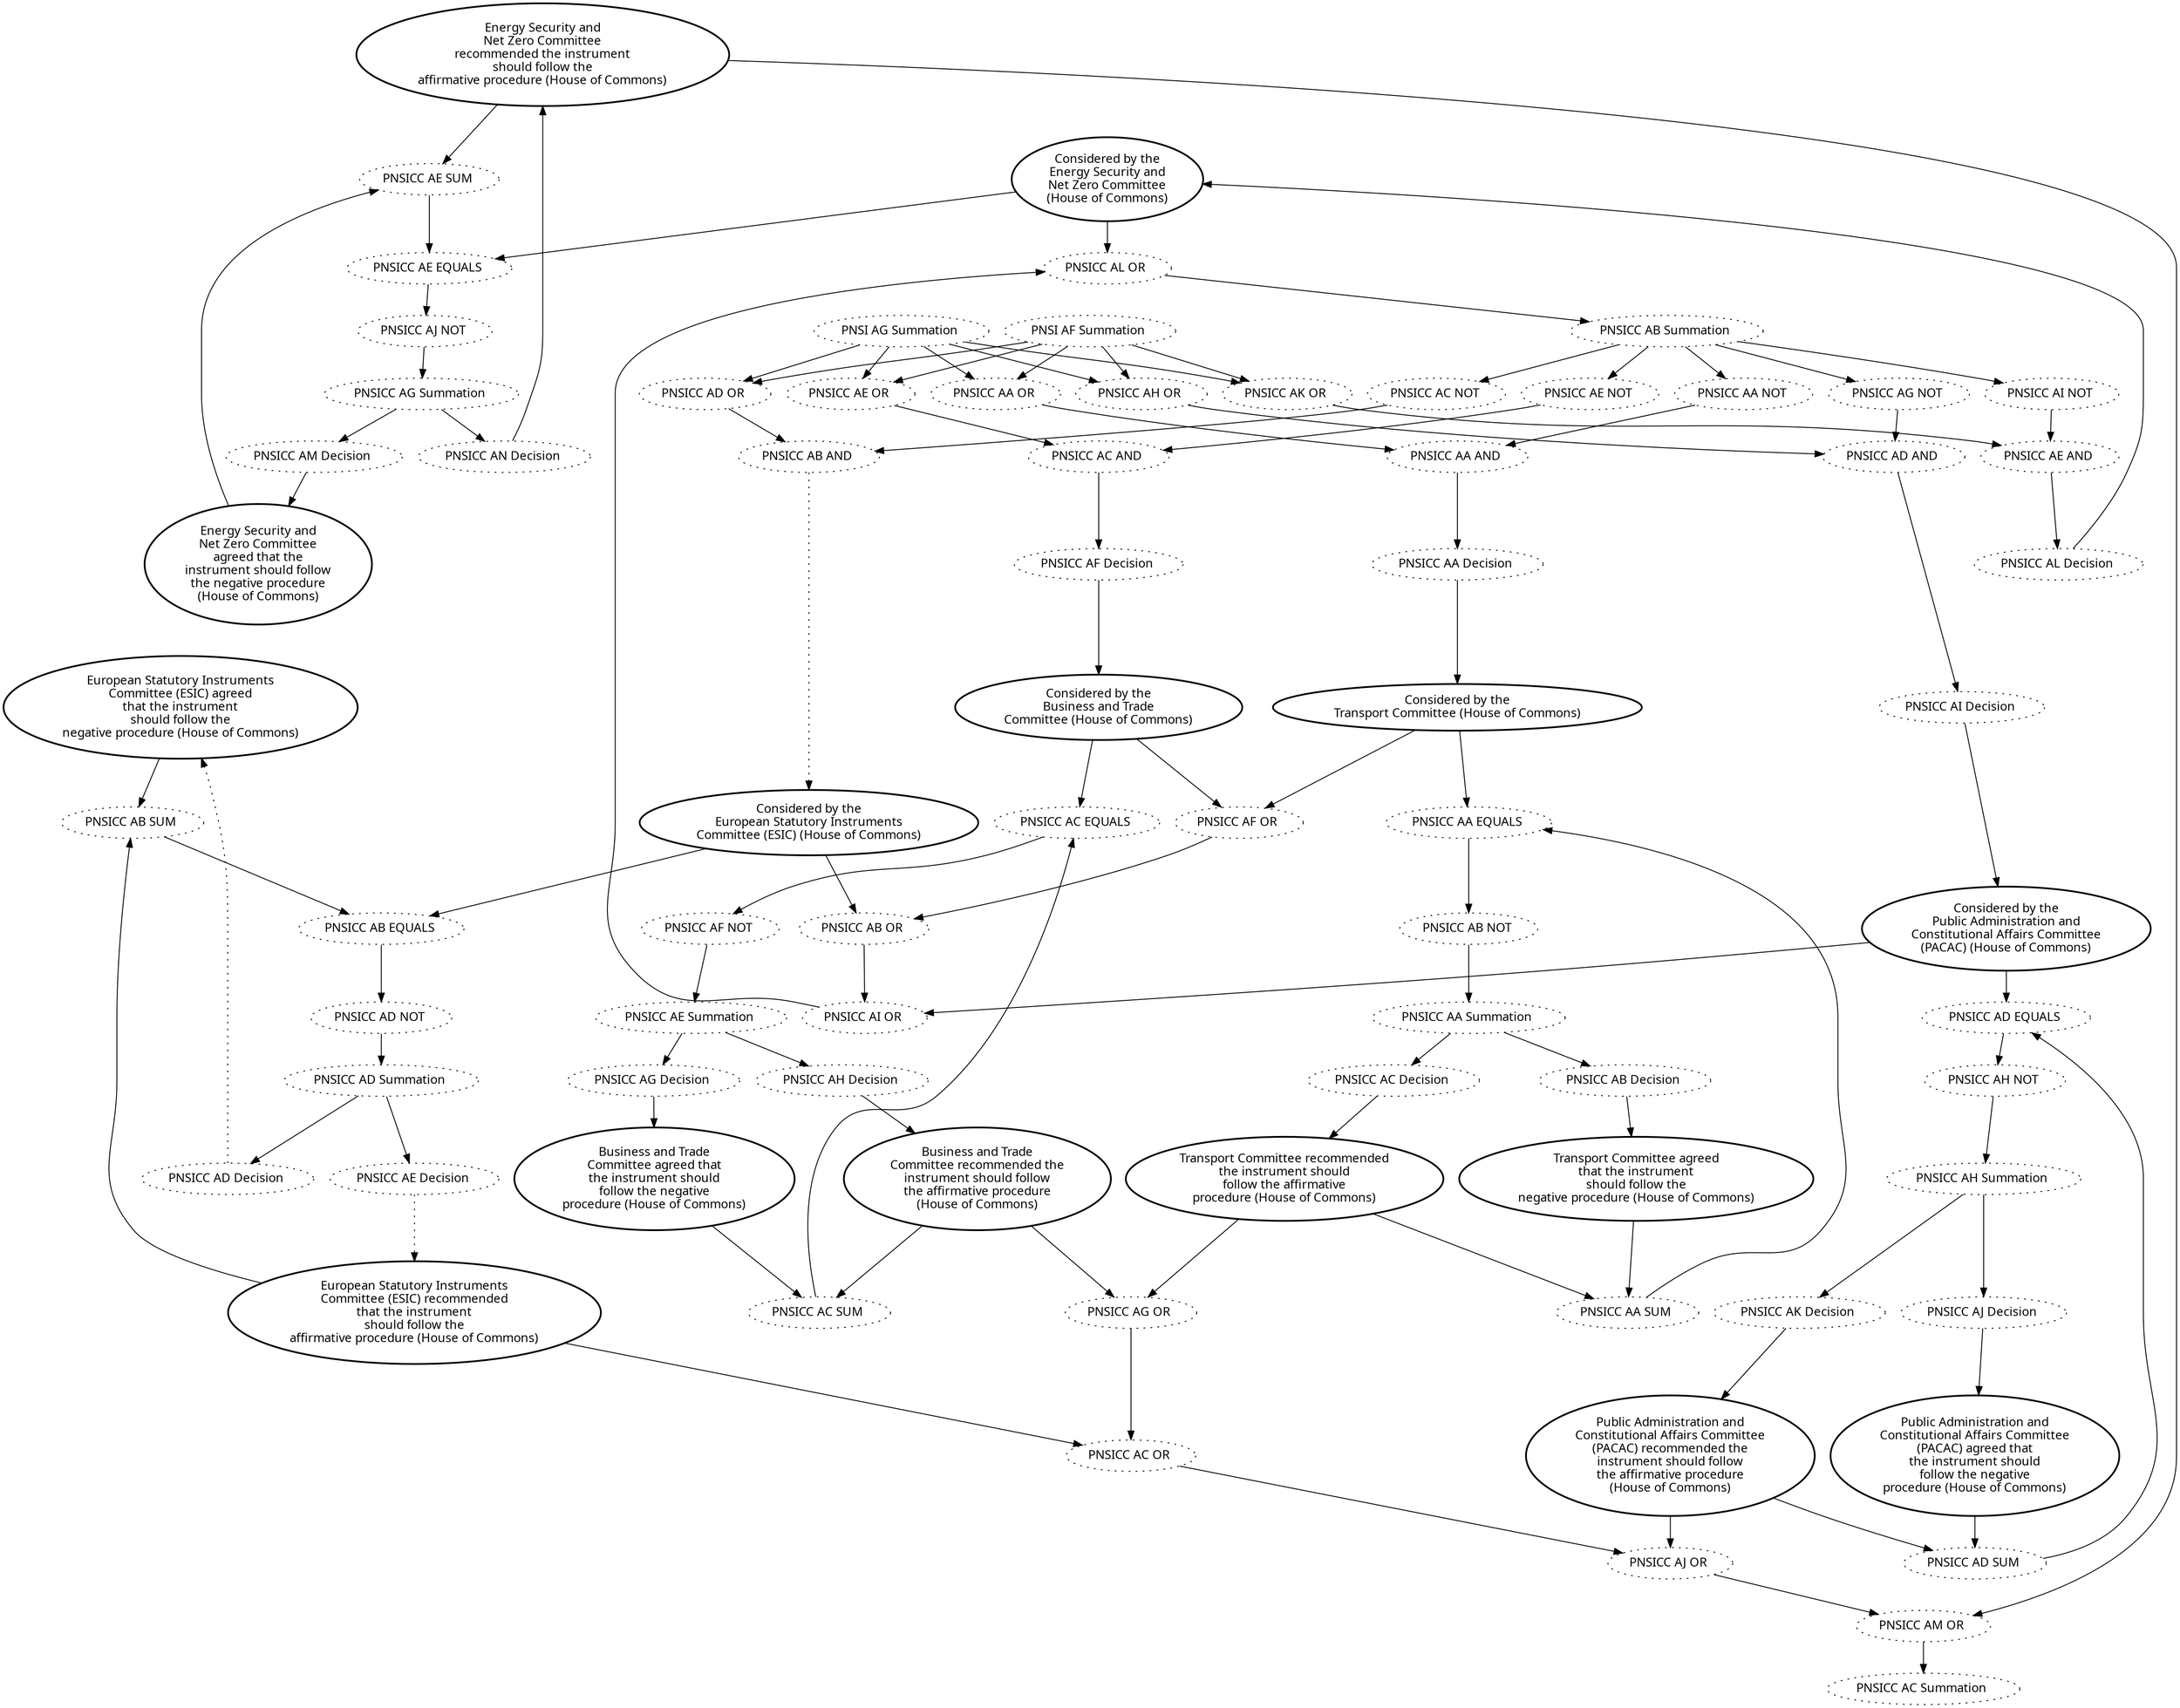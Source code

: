 digraph{graph[fontname="calibri"];node[fontname="calibri"];edge[fontname="calibri"];edge [style=solid, color=black];"65"->"3999"[label=""];edge[style=solid, color=black];edge [style=solid, color=black];"66"->"3999"[label=""];edge[style=solid, color=black];edge [style=solid, color=black];"66"->"3993"[label=""];edge[style=solid, color=black];edge [style=solid, color=black];"93"->"4000"[label=""];edge[style=solid, color=black];edge [style=solid, color=black];"93"->"3992"[label=""];edge[style=solid, color=black];edge [style=solid, color=black];"2901"->"4015"[label=""];edge[style=solid, color=black];edge [style=solid, color=black];"2901"->"4009"[label=""];edge[style=solid, color=black];edge [style=solid, color=black];"3821"->"3994"[label=""];edge[style=solid, color=black];edge [style=solid, color=black];"3821"->"3978"[label=""];edge[style=solid, color=black];edge [style=solid, color=black];"3821"->"4014"[label=""];edge[style=solid, color=black];edge [style=solid, color=black];"3821"->"4102"[label=""];edge[style=solid, color=black];edge [style=solid, color=black];"3821"->"4120"[label=""];edge[style=solid, color=black];edge [style=solid, color=black];"3822"->"3994"[label=""];edge[style=solid, color=black];edge [style=solid, color=black];"3822"->"3978"[label=""];edge[style=solid, color=black];edge [style=solid, color=black];"3822"->"4014"[label=""];edge[style=solid, color=black];edge [style=solid, color=black];"3822"->"4102"[label=""];edge[style=solid, color=black];edge [style=solid, color=black];"3822"->"4120"[label=""];edge[style=solid, color=black];edge [style=solid, color=black];"3977"->"3981"[label=""];edge[style=solid, color=black];edge [style=solid, color=black];"3978"->"3977"[label=""];edge[style=solid, color=black];edge [style=solid, color=black];"3979"->"3980"[label=""];edge[style=solid, color=black];edge [style=solid, color=black];"3980"->"3985"[label=""];edge[style=solid, color=black];edge [style=solid, color=black];"3981"->"3988"[label=""];edge[style=solid, color=black];edge [style=solid, color=black];"3982"->"3989"[label=""];edge[style=solid, color=black];edge [style=solid, color=black];"3983"->"3990"[label=""];edge[style=solid, color=black];edge [style=solid, color=black];"3984"->"3977"[label=""];edge[style=solid, color=black];edge [style=solid, color=black];"3985"->"3986"[label=""];edge[style=solid, color=black];edge [style=solid, color=black];"3986"->"3982"[label=""];edge[style=solid, color=black];edge [style=solid, color=black];"3986"->"3983"[label=""];edge[style=solid, color=black];edge [style=solid, color=black];"3987"->"3995"[label=""];edge[style=solid, color=black];edge [style=solid, color=black];"3987"->"3984"[label=""];edge[style=solid, color=black];edge [style=solid, color=black];"3987"->"4003"[label=""];edge[style=solid, color=black];edge [style=solid, color=black];"3987"->"4104"[label=""];edge[style=solid, color=black];edge [style=solid, color=black];"3987"->"4121"[label=""];edge[style=solid, color=black];edge [style=solid, color=black];"3988"->"3980"[label=""];edge[style=solid, color=black];edge [style=solid, color=black];"3988"->"4015"[label=""];edge[style=solid, color=black];edge [style=solid, color=black];"3989"->"3979"[label=""];edge[style=solid, color=black];edge [style=solid, color=black];"3990"->"3979"[label=""];edge[style=solid, color=black];edge [style=solid, color=black];"3990"->"4016"[label=""];edge[style=solid, color=black];edge [style=dotted, color=black];"3991"->"93"[label=""];edge[style=solid, color=black];edge [style=solid, color=black];"3992"->"4115"[label=""];edge[style=solid, color=black];edge [style=solid, color=black];"3993"->"4116"[label=""];edge[style=solid, color=black];edge [style=solid, color=black];"3994"->"3991"[label=""];edge[style=solid, color=black];edge [style=solid, color=black];"3995"->"3991"[label=""];edge[style=solid, color=black];edge [style=solid, color=black];"3996"->"4001"[label=""];edge[style=solid, color=black];edge [style=dotted, color=black];"3997"->"65"[label=""];edge[style=solid, color=black];edge [style=dotted, color=black];"3998"->"66"[label=""];edge[style=solid, color=black];edge [style=solid, color=black];"3999"->"4000"[label=""];edge[style=solid, color=black];edge [style=solid, color=black];"4000"->"3996"[label=""];edge[style=solid, color=black];edge [style=solid, color=black];"4001"->"3997"[label=""];edge[style=solid, color=black];edge [style=solid, color=black];"4001"->"3998"[label=""];edge[style=solid, color=black];edge [style=solid, color=black];"4003"->"4005"[label=""];edge[style=solid, color=black];edge [style=solid, color=black];"4004"->"4011"[label=""];edge[style=solid, color=black];edge [style=solid, color=black];"4005"->"4006"[label=""];edge[style=solid, color=black];edge [style=solid, color=black];"4006"->"2901"[label=""];edge[style=solid, color=black];edge [style=solid, color=black];"4007"->"4012"[label=""];edge[style=solid, color=black];edge [style=solid, color=black];"4008"->"4013"[label=""];edge[style=solid, color=black];edge [style=solid, color=black];"4009"->"4004"[label=""];edge[style=solid, color=black];edge [style=solid, color=black];"4010"->"4009"[label=""];edge[style=solid, color=black];edge [style=solid, color=black];"4011"->"4007"[label=""];edge[style=solid, color=black];edge [style=solid, color=black];"4011"->"4008"[label=""];edge[style=solid, color=black];edge [style=solid, color=black];"4012"->"4010"[label=""];edge[style=solid, color=black];edge [style=solid, color=black];"4013"->"4010"[label=""];edge[style=solid, color=black];edge [style=solid, color=black];"4013"->"4016"[label=""];edge[style=solid, color=black];edge [style=solid, color=black];"4014"->"4005"[label=""];edge[style=solid, color=black];edge [style=solid, color=black];"4015"->"3992"[label=""];edge[style=solid, color=black];edge [style=solid, color=black];"4016"->"3993"[label=""];edge[style=solid, color=black];edge [style=solid, color=black];"4102"->"4103"[label=""];edge[style=solid, color=black];edge [style=solid, color=black];"4103"->"4105"[label=""];edge[style=solid, color=black];edge [style=solid, color=black];"4104"->"4103"[label=""];edge[style=solid, color=black];edge [style=solid, color=black];"4105"->"4106"[label=""];edge[style=solid, color=black];edge [style=solid, color=black];"4106"->"4107"[label=""];edge[style=solid, color=black];edge [style=solid, color=black];"4106"->"4115"[label=""];edge[style=solid, color=black];edge [style=solid, color=black];"4107"->"4111"[label=""];edge[style=solid, color=black];edge [style=solid, color=black];"4108"->"4107"[label=""];edge[style=solid, color=black];edge [style=solid, color=black];"4109"->"4108"[label=""];edge[style=solid, color=black];edge [style=solid, color=black];"4110"->"4108"[label=""];edge[style=solid, color=black];edge [style=solid, color=black];"4110"->"4116"[label=""];edge[style=solid, color=black];edge [style=solid, color=black];"4111"->"4112"[label=""];edge[style=solid, color=black];edge [style=solid, color=black];"4112"->"4113"[label=""];edge[style=solid, color=black];edge [style=solid, color=black];"4112"->"4114"[label=""];edge[style=solid, color=black];edge [style=solid, color=black];"4113"->"4109"[label=""];edge[style=solid, color=black];edge [style=solid, color=black];"4114"->"4110"[label=""];edge[style=solid, color=black];edge [style=solid, color=black];"4115"->"4128"[label=""];edge[style=solid, color=black];edge [style=solid, color=black];"4116"->"4129"[label=""];edge[style=solid, color=black];edge [style=solid, color=black];"4117"->"4128"[label=""];edge[style=solid, color=black];edge [style=solid, color=black];"4117"->"4124"[label=""];edge[style=solid, color=black];edge [style=solid, color=black];"4118"->"4130"[label=""];edge[style=solid, color=black];edge [style=solid, color=black];"4119"->"4130"[label=""];edge[style=solid, color=black];edge [style=solid, color=black];"4119"->"4129"[label=""];edge[style=solid, color=black];edge [style=solid, color=black];"4120"->"4122"[label=""];edge[style=solid, color=black];edge [style=solid, color=black];"4121"->"4122"[label=""];edge[style=solid, color=black];edge [style=solid, color=black];"4122"->"4123"[label=""];edge[style=solid, color=black];edge [style=solid, color=black];"4123"->"4117"[label=""];edge[style=solid, color=black];edge [style=solid, color=black];"4124"->"4125"[label=""];edge[style=solid, color=black];edge [style=solid, color=black];"4125"->"4131"[label=""];edge[style=solid, color=black];edge [style=solid, color=black];"4126"->"4118"[label=""];edge[style=solid, color=black];edge [style=solid, color=black];"4127"->"4119"[label=""];edge[style=solid, color=black];edge [style=solid, color=black];"4128"->"3987"[label=""];edge[style=solid, color=black];edge [style=solid, color=black];"4129"->"4002"[label=""];edge[style=solid, color=black];edge [style=solid, color=black];"4130"->"4124"[label=""];edge[style=solid, color=black];edge [style=solid, color=black];"4131"->"4126"[label=""];edge[style=solid, color=black];edge [style=solid, color=black];"4131"->"4127"[label=""];edge[style=solid, color=black];"65" [label="European Statutory Instruments\nCommittee (ESIC) agreed\nthat the instrument\nshould follow the\nnegative procedure (House of Commons)", style=bold];"66" [label="European Statutory Instruments\nCommittee (ESIC) recommended\nthat the instrument\nshould follow the\naffirmative procedure (House of Commons)", style=bold];"93" [label="Considered by the\nEuropean Statutory Instruments\nCommittee (ESIC) (House of Commons)", style=bold];"2901" [label="Considered by the\nBusiness and Trade\nCommittee (House of Commons)", style=bold];"3821" [label="PNSI AF Summation ", style=dotted];"3822" [label="PNSI AG Summation ", style=dotted];"3977" [label="PNSICC AA AND ", style=dotted];"3978" [label="PNSICC AA OR ", style=dotted];"3979" [label="PNSICC AA SUM ", style=dotted];"3980" [label="PNSICC AA EQUALS ", style=dotted];"3981" [label="PNSICC AA Decision ", style=dotted];"3982" [label="PNSICC AB Decision ", style=dotted];"3983" [label="PNSICC AC Decision ", style=dotted];"3984" [label="PNSICC AA NOT ", style=dotted];"3985" [label="PNSICC AB NOT ", style=dotted];"3986" [label="PNSICC AA Summation ", style=dotted];"3987" [label="PNSICC AB Summation ", style=dotted];"3988" [label="Considered by the\nTransport Committee (House of Commons)", style=bold];"3989" [label="Transport Committee agreed\nthat the instrument\nshould follow the\nnegative procedure (House of Commons)", style=bold];"3990" [label="Transport Committee recommended\nthe instrument should\nfollow the affirmative\nprocedure (House of Commons)", style=bold];"3991" [label="PNSICC AB AND ", style=dotted];"3992" [label="PNSICC AB OR ", style=dotted];"3993" [label="PNSICC AC OR ", style=dotted];"3994" [label="PNSICC AD OR ", style=dotted];"3995" [label="PNSICC AC NOT ", style=dotted];"3996" [label="PNSICC AD NOT ", style=dotted];"3997" [label="PNSICC AD Decision ", style=dotted];"3998" [label="PNSICC AE Decision ", style=dotted];"3999" [label="PNSICC AB SUM ", style=dotted];"4000" [label="PNSICC AB EQUALS ", style=dotted];"4001" [label="PNSICC AD Summation ", style=dotted];"4003" [label="PNSICC AE NOT ", style=dotted];"4004" [label="PNSICC AF NOT ", style=dotted];"4005" [label="PNSICC AC AND ", style=dotted];"4006" [label="PNSICC AF Decision ", style=dotted];"4007" [label="PNSICC AG Decision ", style=dotted];"4008" [label="PNSICC AH Decision ", style=dotted];"4009" [label="PNSICC AC EQUALS ", style=dotted];"4010" [label="PNSICC AC SUM ", style=dotted];"4011" [label="PNSICC AE Summation ", style=dotted];"4012" [label="Business and Trade\nCommittee agreed that\nthe instrument should\nfollow the negative\nprocedure (House of Commons)", style=bold];"4013" [label="Business and Trade\nCommittee recommended the\ninstrument should follow\nthe affirmative procedure\n(House of Commons)", style=bold];"4014" [label="PNSICC AE OR ", style=dotted];"4015" [label="PNSICC AF OR ", style=dotted];"4016" [label="PNSICC AG OR ", style=dotted];"4102" [label="PNSICC AH OR ", style=dotted];"4103" [label="PNSICC AD AND ", style=dotted];"4104" [label="PNSICC AG NOT ", style=dotted];"4105" [label="PNSICC AI Decision ", style=dotted];"4106" [label="Considered by the\nPublic Administration and\nConstitutional Affairs Committee\n(PACAC) (House of Commons)", style=bold];"4107" [label="PNSICC AD EQUALS ", style=dotted];"4108" [label="PNSICC AD SUM ", style=dotted];"4109" [label="Public Administration and\nConstitutional Affairs Committee\n(PACAC) agreed that\nthe instrument should\nfollow the negative\nprocedure (House of Commons)", style=bold];"4110" [label="Public Administration and\nConstitutional Affairs Committee\n(PACAC) recommended the\ninstrument should follow\nthe affirmative procedure\n(House of Commons)", style=bold];"4111" [label="PNSICC AH NOT ", style=dotted];"4112" [label="PNSICC AH Summation ", style=dotted];"4113" [label="PNSICC AJ Decision ", style=dotted];"4114" [label="PNSICC AK Decision ", style=dotted];"4115" [label="PNSICC AI OR ", style=dotted];"4116" [label="PNSICC AJ OR ", style=dotted];"4117" [label="Considered by the\nEnergy Security and\nNet Zero Committee\n(House of Commons)", style=bold];"4118" [label="Energy Security and\nNet Zero Committee\nagreed that the\ninstrument should follow\nthe negative procedure\n(House of Commons)", style=bold];"4119" [label="Energy Security and\nNet Zero Committee\nrecommended the instrument\nshould follow the\naffirmative procedure (House of Commons)", style=bold];"4120" [label="PNSICC AK OR ", style=dotted];"4121" [label="PNSICC AI NOT ", style=dotted];"4122" [label="PNSICC AE AND ", style=dotted];"4123" [label="PNSICC AL Decision ", style=dotted];"4124" [label="PNSICC AE EQUALS ", style=dotted];"4125" [label="PNSICC AJ NOT ", style=dotted];"4126" [label="PNSICC AM Decision ", style=dotted];"4127" [label="PNSICC AN Decision ", style=dotted];"4128" [label="PNSICC AL OR ", style=dotted];"4129" [label="PNSICC AM OR ", style=dotted];"4130" [label="PNSICC AE SUM ", style=dotted];"4131" [label="PNSICC AG Summation ", style=dotted];"4002" [label="PNSICC AC Summation ", style=dotted];}

